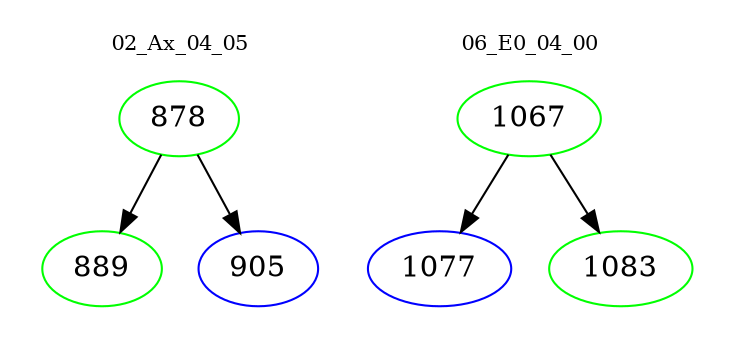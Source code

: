 digraph{
subgraph cluster_0 {
color = white
label = "02_Ax_04_05";
fontsize=10;
T0_878 [label="878", color="green"]
T0_878 -> T0_889 [color="black"]
T0_889 [label="889", color="green"]
T0_878 -> T0_905 [color="black"]
T0_905 [label="905", color="blue"]
}
subgraph cluster_1 {
color = white
label = "06_E0_04_00";
fontsize=10;
T1_1067 [label="1067", color="green"]
T1_1067 -> T1_1077 [color="black"]
T1_1077 [label="1077", color="blue"]
T1_1067 -> T1_1083 [color="black"]
T1_1083 [label="1083", color="green"]
}
}
